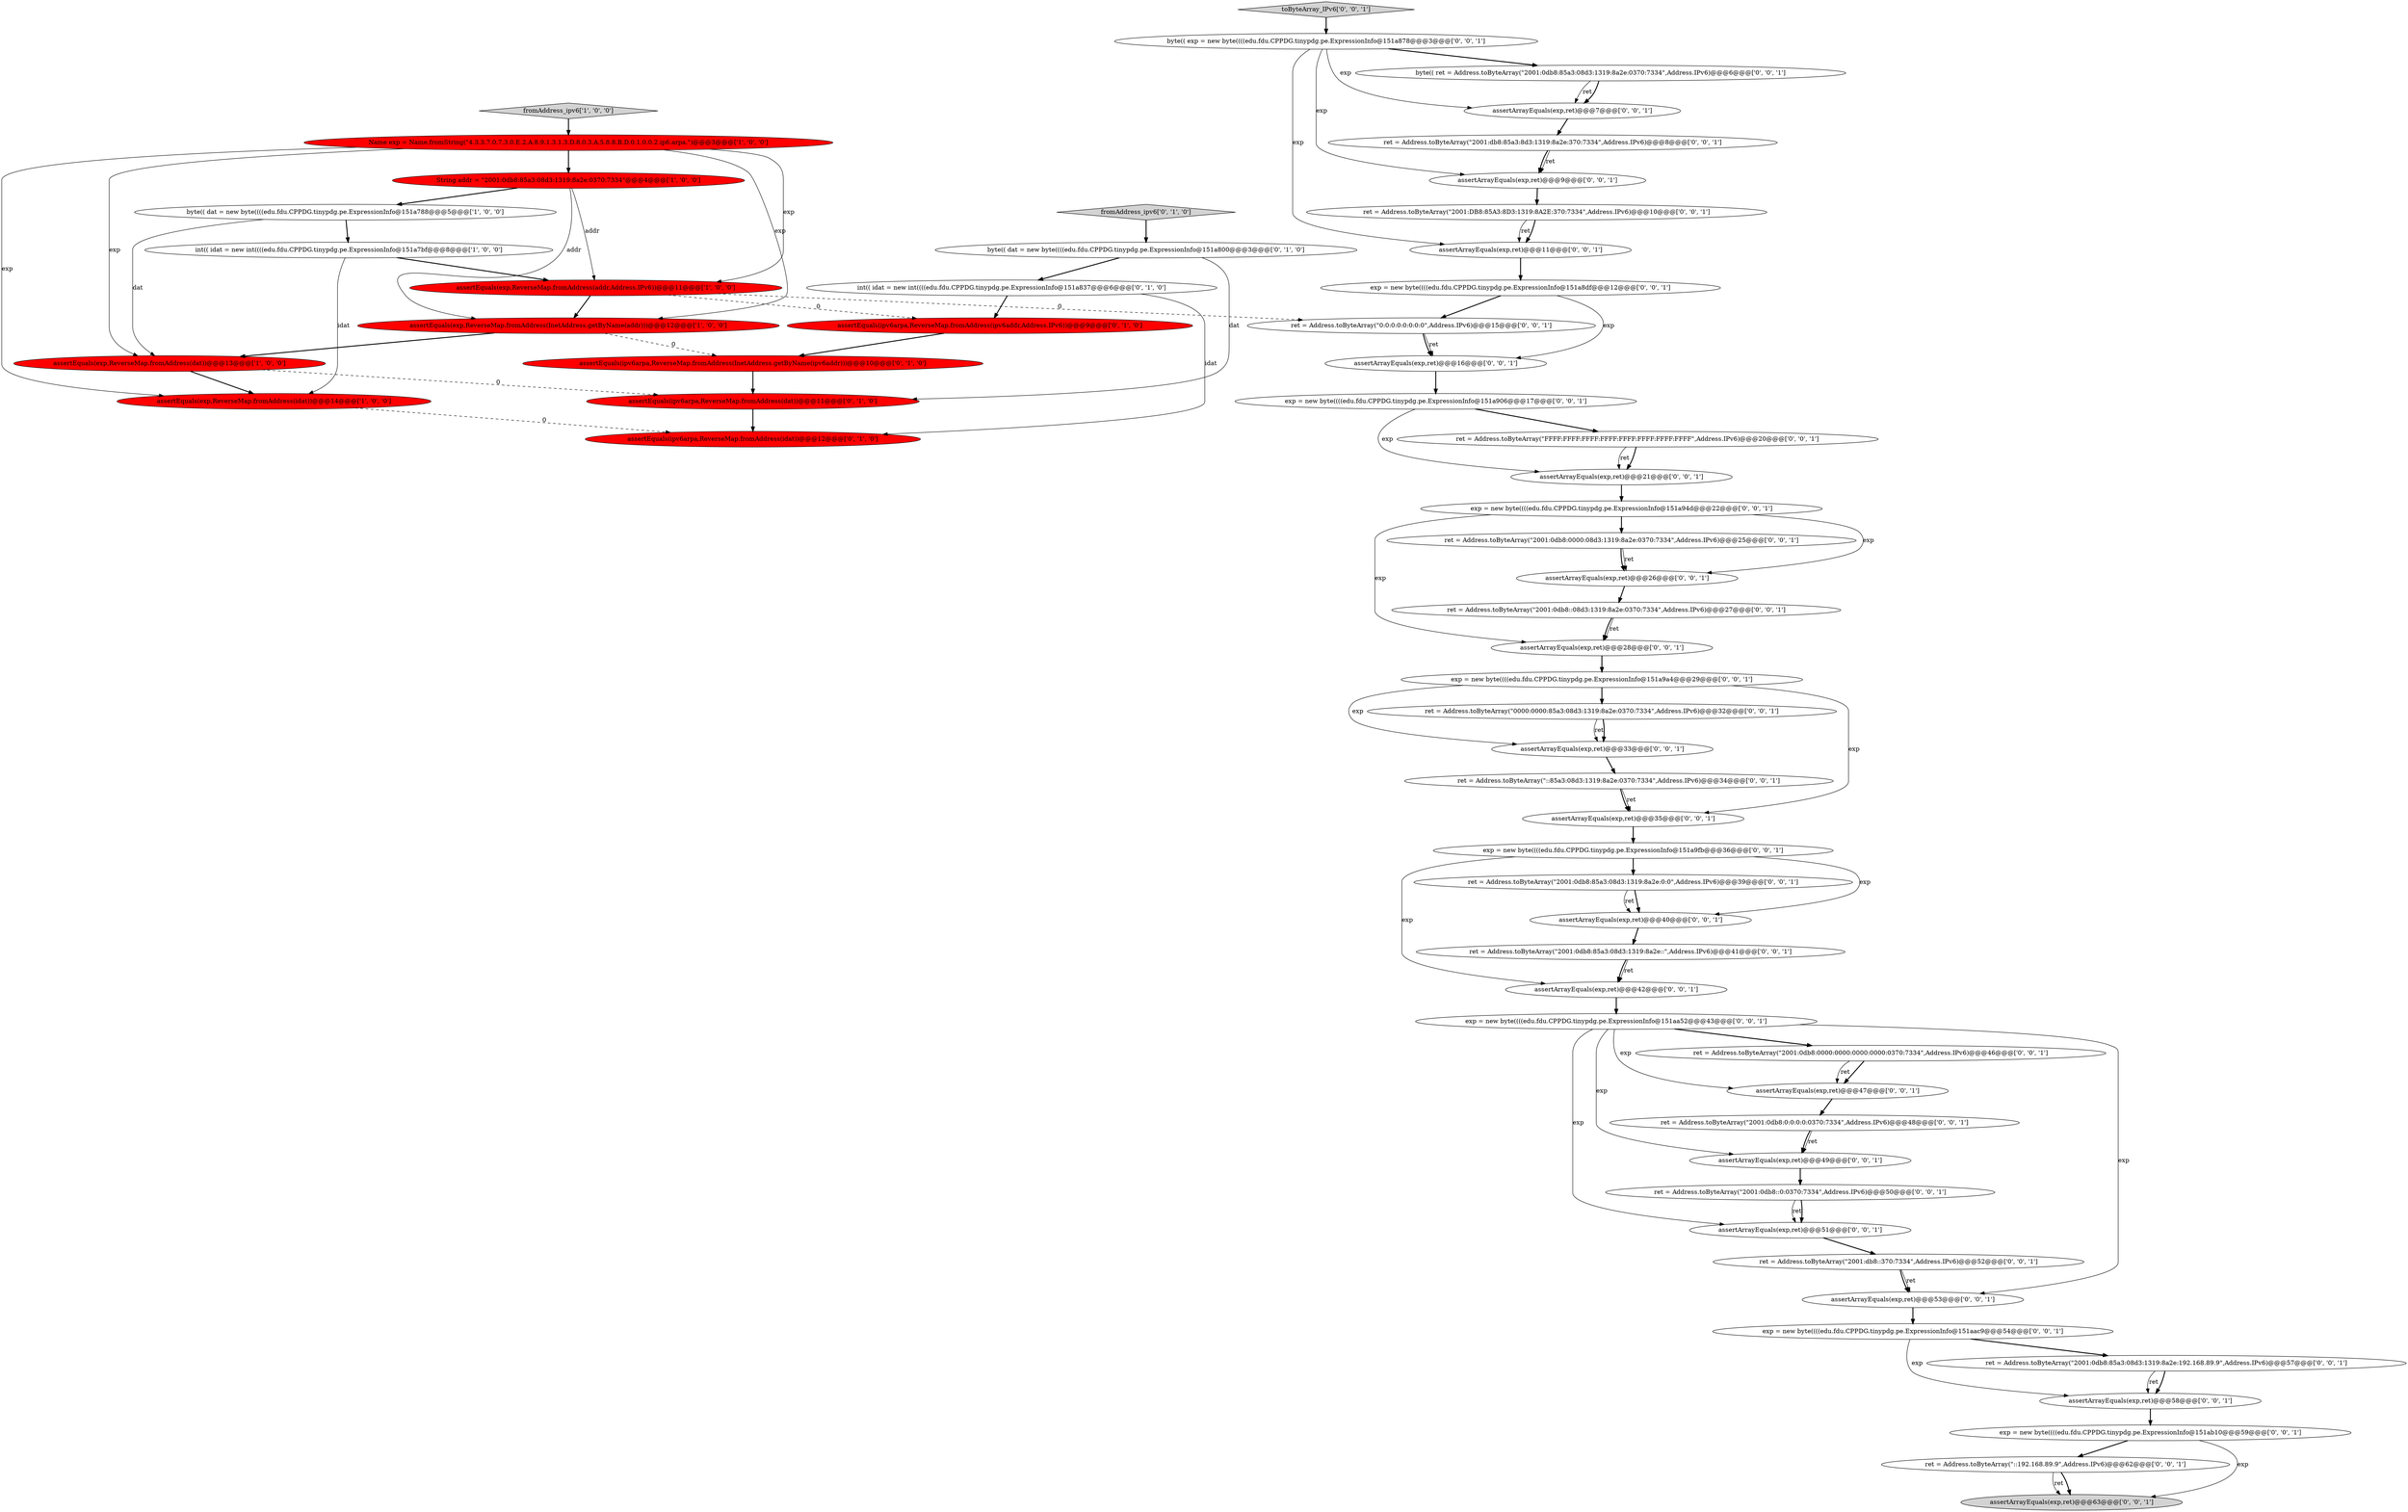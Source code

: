 digraph {
4 [style = filled, label = "assertEquals(exp,ReverseMap.fromAddress(InetAddress.getByName(addr)))@@@12@@@['1', '0', '0']", fillcolor = red, shape = ellipse image = "AAA1AAABBB1BBB"];
9 [style = filled, label = "int(( idat = new int((((edu.fdu.CPPDG.tinypdg.pe.ExpressionInfo@151a837@@@6@@@['0', '1', '0']", fillcolor = white, shape = ellipse image = "AAA0AAABBB2BBB"];
43 [style = filled, label = "assertArrayEquals(exp,ret)@@@49@@@['0', '0', '1']", fillcolor = white, shape = ellipse image = "AAA0AAABBB3BBB"];
2 [style = filled, label = "int(( idat = new int((((edu.fdu.CPPDG.tinypdg.pe.ExpressionInfo@151a7bf@@@8@@@['1', '0', '0']", fillcolor = white, shape = ellipse image = "AAA0AAABBB1BBB"];
32 [style = filled, label = "exp = new byte((((edu.fdu.CPPDG.tinypdg.pe.ExpressionInfo@151a9fb@@@36@@@['0', '0', '1']", fillcolor = white, shape = ellipse image = "AAA0AAABBB3BBB"];
24 [style = filled, label = "ret = Address.toByteArray(\"2001:0db8::0:0370:7334\",Address.IPv6)@@@50@@@['0', '0', '1']", fillcolor = white, shape = ellipse image = "AAA0AAABBB3BBB"];
49 [style = filled, label = "ret = Address.toByteArray(\"0000:0000:85a3:08d3:1319:8a2e:0370:7334\",Address.IPv6)@@@32@@@['0', '0', '1']", fillcolor = white, shape = ellipse image = "AAA0AAABBB3BBB"];
53 [style = filled, label = "ret = Address.toByteArray(\"2001:0db8:0000:0000:0000:0000:0370:7334\",Address.IPv6)@@@46@@@['0', '0', '1']", fillcolor = white, shape = ellipse image = "AAA0AAABBB3BBB"];
56 [style = filled, label = "assertArrayEquals(exp,ret)@@@51@@@['0', '0', '1']", fillcolor = white, shape = ellipse image = "AAA0AAABBB3BBB"];
0 [style = filled, label = "assertEquals(exp,ReverseMap.fromAddress(idat))@@@14@@@['1', '0', '0']", fillcolor = red, shape = ellipse image = "AAA1AAABBB1BBB"];
20 [style = filled, label = "exp = new byte((((edu.fdu.CPPDG.tinypdg.pe.ExpressionInfo@151aac9@@@54@@@['0', '0', '1']", fillcolor = white, shape = ellipse image = "AAA0AAABBB3BBB"];
30 [style = filled, label = "assertArrayEquals(exp,ret)@@@42@@@['0', '0', '1']", fillcolor = white, shape = ellipse image = "AAA0AAABBB3BBB"];
23 [style = filled, label = "assertArrayEquals(exp,ret)@@@40@@@['0', '0', '1']", fillcolor = white, shape = ellipse image = "AAA0AAABBB3BBB"];
26 [style = filled, label = "ret = Address.toByteArray(\"0:0:0:0:0:0:0:0\",Address.IPv6)@@@15@@@['0', '0', '1']", fillcolor = white, shape = ellipse image = "AAA0AAABBB3BBB"];
48 [style = filled, label = "exp = new byte((((edu.fdu.CPPDG.tinypdg.pe.ExpressionInfo@151a94d@@@22@@@['0', '0', '1']", fillcolor = white, shape = ellipse image = "AAA0AAABBB3BBB"];
34 [style = filled, label = "assertArrayEquals(exp,ret)@@@58@@@['0', '0', '1']", fillcolor = white, shape = ellipse image = "AAA0AAABBB3BBB"];
12 [style = filled, label = "assertEquals(ipv6arpa,ReverseMap.fromAddress(idat))@@@12@@@['0', '1', '0']", fillcolor = red, shape = ellipse image = "AAA1AAABBB2BBB"];
19 [style = filled, label = "ret = Address.toByteArray(\"2001:db8::370:7334\",Address.IPv6)@@@52@@@['0', '0', '1']", fillcolor = white, shape = ellipse image = "AAA0AAABBB3BBB"];
25 [style = filled, label = "assertArrayEquals(exp,ret)@@@11@@@['0', '0', '1']", fillcolor = white, shape = ellipse image = "AAA0AAABBB3BBB"];
54 [style = filled, label = "assertArrayEquals(exp,ret)@@@53@@@['0', '0', '1']", fillcolor = white, shape = ellipse image = "AAA0AAABBB3BBB"];
3 [style = filled, label = "String addr = \"2001:0db8:85a3:08d3:1319:8a2e:0370:7334\"@@@4@@@['1', '0', '0']", fillcolor = red, shape = ellipse image = "AAA1AAABBB1BBB"];
52 [style = filled, label = "byte(( exp = new byte((((edu.fdu.CPPDG.tinypdg.pe.ExpressionInfo@151a878@@@3@@@['0', '0', '1']", fillcolor = white, shape = ellipse image = "AAA0AAABBB3BBB"];
7 [style = filled, label = "assertEquals(exp,ReverseMap.fromAddress(dat))@@@13@@@['1', '0', '0']", fillcolor = red, shape = ellipse image = "AAA1AAABBB1BBB"];
8 [style = filled, label = "Name exp = Name.fromString(\"4.3.3.7.0.7.3.0.E.2.A.8.9.1.3.1.3.D.8.0.3.A.5.8.8.B.D.0.1.0.0.2.ip6.arpa.\")@@@3@@@['1', '0', '0']", fillcolor = red, shape = ellipse image = "AAA1AAABBB1BBB"];
16 [style = filled, label = "assertArrayEquals(exp,ret)@@@28@@@['0', '0', '1']", fillcolor = white, shape = ellipse image = "AAA0AAABBB3BBB"];
33 [style = filled, label = "assertArrayEquals(exp,ret)@@@26@@@['0', '0', '1']", fillcolor = white, shape = ellipse image = "AAA0AAABBB3BBB"];
28 [style = filled, label = "ret = Address.toByteArray(\"::192.168.89.9\",Address.IPv6)@@@62@@@['0', '0', '1']", fillcolor = white, shape = ellipse image = "AAA0AAABBB3BBB"];
5 [style = filled, label = "fromAddress_ipv6['1', '0', '0']", fillcolor = lightgray, shape = diamond image = "AAA0AAABBB1BBB"];
41 [style = filled, label = "assertArrayEquals(exp,ret)@@@33@@@['0', '0', '1']", fillcolor = white, shape = ellipse image = "AAA0AAABBB3BBB"];
1 [style = filled, label = "byte(( dat = new byte((((edu.fdu.CPPDG.tinypdg.pe.ExpressionInfo@151a788@@@5@@@['1', '0', '0']", fillcolor = white, shape = ellipse image = "AAA0AAABBB1BBB"];
29 [style = filled, label = "exp = new byte((((edu.fdu.CPPDG.tinypdg.pe.ExpressionInfo@151a8df@@@12@@@['0', '0', '1']", fillcolor = white, shape = ellipse image = "AAA0AAABBB3BBB"];
21 [style = filled, label = "exp = new byte((((edu.fdu.CPPDG.tinypdg.pe.ExpressionInfo@151ab10@@@59@@@['0', '0', '1']", fillcolor = white, shape = ellipse image = "AAA0AAABBB3BBB"];
37 [style = filled, label = "toByteArray_IPv6['0', '0', '1']", fillcolor = lightgray, shape = diamond image = "AAA0AAABBB3BBB"];
15 [style = filled, label = "assertEquals(ipv6arpa,ReverseMap.fromAddress(ipv6addr,Address.IPv6))@@@9@@@['0', '1', '0']", fillcolor = red, shape = ellipse image = "AAA1AAABBB2BBB"];
13 [style = filled, label = "assertEquals(ipv6arpa,ReverseMap.fromAddress(InetAddress.getByName(ipv6addr)))@@@10@@@['0', '1', '0']", fillcolor = red, shape = ellipse image = "AAA1AAABBB2BBB"];
45 [style = filled, label = "assertArrayEquals(exp,ret)@@@9@@@['0', '0', '1']", fillcolor = white, shape = ellipse image = "AAA0AAABBB3BBB"];
40 [style = filled, label = "assertArrayEquals(exp,ret)@@@16@@@['0', '0', '1']", fillcolor = white, shape = ellipse image = "AAA0AAABBB3BBB"];
38 [style = filled, label = "assertArrayEquals(exp,ret)@@@47@@@['0', '0', '1']", fillcolor = white, shape = ellipse image = "AAA0AAABBB3BBB"];
18 [style = filled, label = "assertArrayEquals(exp,ret)@@@7@@@['0', '0', '1']", fillcolor = white, shape = ellipse image = "AAA0AAABBB3BBB"];
50 [style = filled, label = "ret = Address.toByteArray(\"2001:0db8::08d3:1319:8a2e:0370:7334\",Address.IPv6)@@@27@@@['0', '0', '1']", fillcolor = white, shape = ellipse image = "AAA0AAABBB3BBB"];
47 [style = filled, label = "ret = Address.toByteArray(\"2001:DB8:85A3:8D3:1319:8A2E:370:7334\",Address.IPv6)@@@10@@@['0', '0', '1']", fillcolor = white, shape = ellipse image = "AAA0AAABBB3BBB"];
46 [style = filled, label = "ret = Address.toByteArray(\"FFFF:FFFF:FFFF:FFFF:FFFF:FFFF:FFFF:FFFF\",Address.IPv6)@@@20@@@['0', '0', '1']", fillcolor = white, shape = ellipse image = "AAA0AAABBB3BBB"];
11 [style = filled, label = "assertEquals(ipv6arpa,ReverseMap.fromAddress(dat))@@@11@@@['0', '1', '0']", fillcolor = red, shape = ellipse image = "AAA1AAABBB2BBB"];
27 [style = filled, label = "exp = new byte((((edu.fdu.CPPDG.tinypdg.pe.ExpressionInfo@151aa52@@@43@@@['0', '0', '1']", fillcolor = white, shape = ellipse image = "AAA0AAABBB3BBB"];
35 [style = filled, label = "assertArrayEquals(exp,ret)@@@35@@@['0', '0', '1']", fillcolor = white, shape = ellipse image = "AAA0AAABBB3BBB"];
22 [style = filled, label = "ret = Address.toByteArray(\"::85a3:08d3:1319:8a2e:0370:7334\",Address.IPv6)@@@34@@@['0', '0', '1']", fillcolor = white, shape = ellipse image = "AAA0AAABBB3BBB"];
59 [style = filled, label = "ret = Address.toByteArray(\"2001:0db8:85a3:08d3:1319:8a2e:192.168.89.9\",Address.IPv6)@@@57@@@['0', '0', '1']", fillcolor = white, shape = ellipse image = "AAA0AAABBB3BBB"];
57 [style = filled, label = "assertArrayEquals(exp,ret)@@@21@@@['0', '0', '1']", fillcolor = white, shape = ellipse image = "AAA0AAABBB3BBB"];
55 [style = filled, label = "ret = Address.toByteArray(\"2001:0db8:85a3:08d3:1319:8a2e:0:0\",Address.IPv6)@@@39@@@['0', '0', '1']", fillcolor = white, shape = ellipse image = "AAA0AAABBB3BBB"];
51 [style = filled, label = "ret = Address.toByteArray(\"2001:0db8:85a3:08d3:1319:8a2e::\",Address.IPv6)@@@41@@@['0', '0', '1']", fillcolor = white, shape = ellipse image = "AAA0AAABBB3BBB"];
6 [style = filled, label = "assertEquals(exp,ReverseMap.fromAddress(addr,Address.IPv6))@@@11@@@['1', '0', '0']", fillcolor = red, shape = ellipse image = "AAA1AAABBB1BBB"];
31 [style = filled, label = "exp = new byte((((edu.fdu.CPPDG.tinypdg.pe.ExpressionInfo@151a9a4@@@29@@@['0', '0', '1']", fillcolor = white, shape = ellipse image = "AAA0AAABBB3BBB"];
36 [style = filled, label = "exp = new byte((((edu.fdu.CPPDG.tinypdg.pe.ExpressionInfo@151a906@@@17@@@['0', '0', '1']", fillcolor = white, shape = ellipse image = "AAA0AAABBB3BBB"];
39 [style = filled, label = "assertArrayEquals(exp,ret)@@@63@@@['0', '0', '1']", fillcolor = lightgray, shape = ellipse image = "AAA0AAABBB3BBB"];
42 [style = filled, label = "byte(( ret = Address.toByteArray(\"2001:0db8:85a3:08d3:1319:8a2e:0370:7334\",Address.IPv6)@@@6@@@['0', '0', '1']", fillcolor = white, shape = ellipse image = "AAA0AAABBB3BBB"];
58 [style = filled, label = "ret = Address.toByteArray(\"2001:0db8:0000:08d3:1319:8a2e:0370:7334\",Address.IPv6)@@@25@@@['0', '0', '1']", fillcolor = white, shape = ellipse image = "AAA0AAABBB3BBB"];
10 [style = filled, label = "fromAddress_ipv6['0', '1', '0']", fillcolor = lightgray, shape = diamond image = "AAA0AAABBB2BBB"];
14 [style = filled, label = "byte(( dat = new byte((((edu.fdu.CPPDG.tinypdg.pe.ExpressionInfo@151a800@@@3@@@['0', '1', '0']", fillcolor = white, shape = ellipse image = "AAA0AAABBB2BBB"];
44 [style = filled, label = "ret = Address.toByteArray(\"2001:db8:85a3:8d3:1319:8a2e:370:7334\",Address.IPv6)@@@8@@@['0', '0', '1']", fillcolor = white, shape = ellipse image = "AAA0AAABBB3BBB"];
17 [style = filled, label = "ret = Address.toByteArray(\"2001:0db8:0:0:0:0:0370:7334\",Address.IPv6)@@@48@@@['0', '0', '1']", fillcolor = white, shape = ellipse image = "AAA0AAABBB3BBB"];
19->54 [style = solid, label="ret"];
23->51 [style = bold, label=""];
2->6 [style = bold, label=""];
32->23 [style = solid, label="exp"];
2->0 [style = solid, label="idat"];
44->45 [style = solid, label="ret"];
7->11 [style = dashed, label="0"];
26->40 [style = bold, label=""];
25->29 [style = bold, label=""];
8->6 [style = solid, label="exp"];
52->25 [style = solid, label="exp"];
21->28 [style = bold, label=""];
31->41 [style = solid, label="exp"];
18->44 [style = bold, label=""];
55->23 [style = bold, label=""];
6->15 [style = dashed, label="0"];
26->40 [style = solid, label="ret"];
43->24 [style = bold, label=""];
6->26 [style = dashed, label="0"];
52->18 [style = solid, label="exp"];
14->9 [style = bold, label=""];
20->34 [style = solid, label="exp"];
47->25 [style = solid, label="ret"];
41->22 [style = bold, label=""];
8->0 [style = solid, label="exp"];
53->38 [style = bold, label=""];
22->35 [style = solid, label="ret"];
55->23 [style = solid, label="ret"];
15->13 [style = bold, label=""];
53->38 [style = solid, label="ret"];
10->14 [style = bold, label=""];
51->30 [style = solid, label="ret"];
52->45 [style = solid, label="exp"];
48->16 [style = solid, label="exp"];
27->53 [style = bold, label=""];
30->27 [style = bold, label=""];
42->18 [style = solid, label="ret"];
3->6 [style = solid, label="addr"];
51->30 [style = bold, label=""];
21->39 [style = solid, label="exp"];
7->0 [style = bold, label=""];
11->12 [style = bold, label=""];
59->34 [style = bold, label=""];
0->12 [style = dashed, label="0"];
13->11 [style = bold, label=""];
33->50 [style = bold, label=""];
24->56 [style = solid, label="ret"];
29->26 [style = bold, label=""];
6->4 [style = bold, label=""];
36->46 [style = bold, label=""];
52->42 [style = bold, label=""];
47->25 [style = bold, label=""];
49->41 [style = solid, label="ret"];
8->4 [style = solid, label="exp"];
36->57 [style = solid, label="exp"];
49->41 [style = bold, label=""];
14->11 [style = solid, label="dat"];
44->45 [style = bold, label=""];
38->17 [style = bold, label=""];
27->56 [style = solid, label="exp"];
50->16 [style = solid, label="ret"];
24->56 [style = bold, label=""];
48->58 [style = bold, label=""];
3->1 [style = bold, label=""];
28->39 [style = bold, label=""];
8->3 [style = bold, label=""];
9->12 [style = solid, label="idat"];
35->32 [style = bold, label=""];
32->30 [style = solid, label="exp"];
8->7 [style = solid, label="exp"];
31->49 [style = bold, label=""];
3->4 [style = solid, label="addr"];
27->38 [style = solid, label="exp"];
4->7 [style = bold, label=""];
19->54 [style = bold, label=""];
17->43 [style = bold, label=""];
48->33 [style = solid, label="exp"];
58->33 [style = solid, label="ret"];
27->54 [style = solid, label="exp"];
40->36 [style = bold, label=""];
16->31 [style = bold, label=""];
31->35 [style = solid, label="exp"];
37->52 [style = bold, label=""];
1->2 [style = bold, label=""];
22->35 [style = bold, label=""];
46->57 [style = bold, label=""];
34->21 [style = bold, label=""];
1->7 [style = solid, label="dat"];
5->8 [style = bold, label=""];
42->18 [style = bold, label=""];
17->43 [style = solid, label="ret"];
50->16 [style = bold, label=""];
54->20 [style = bold, label=""];
59->34 [style = solid, label="ret"];
57->48 [style = bold, label=""];
58->33 [style = bold, label=""];
32->55 [style = bold, label=""];
28->39 [style = solid, label="ret"];
9->15 [style = bold, label=""];
20->59 [style = bold, label=""];
27->43 [style = solid, label="exp"];
56->19 [style = bold, label=""];
45->47 [style = bold, label=""];
46->57 [style = solid, label="ret"];
4->13 [style = dashed, label="0"];
29->40 [style = solid, label="exp"];
}
